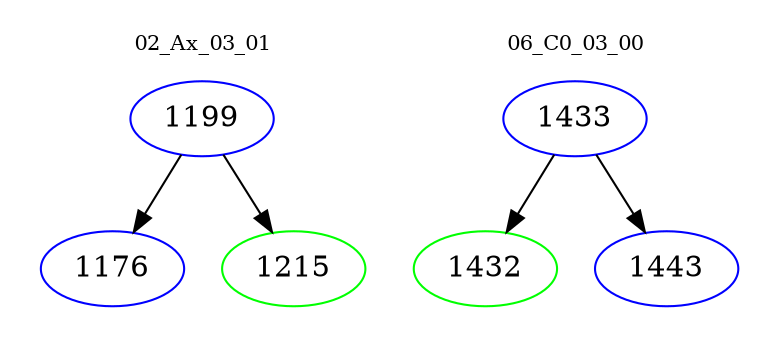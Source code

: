 digraph{
subgraph cluster_0 {
color = white
label = "02_Ax_03_01";
fontsize=10;
T0_1199 [label="1199", color="blue"]
T0_1199 -> T0_1176 [color="black"]
T0_1176 [label="1176", color="blue"]
T0_1199 -> T0_1215 [color="black"]
T0_1215 [label="1215", color="green"]
}
subgraph cluster_1 {
color = white
label = "06_C0_03_00";
fontsize=10;
T1_1433 [label="1433", color="blue"]
T1_1433 -> T1_1432 [color="black"]
T1_1432 [label="1432", color="green"]
T1_1433 -> T1_1443 [color="black"]
T1_1443 [label="1443", color="blue"]
}
}
